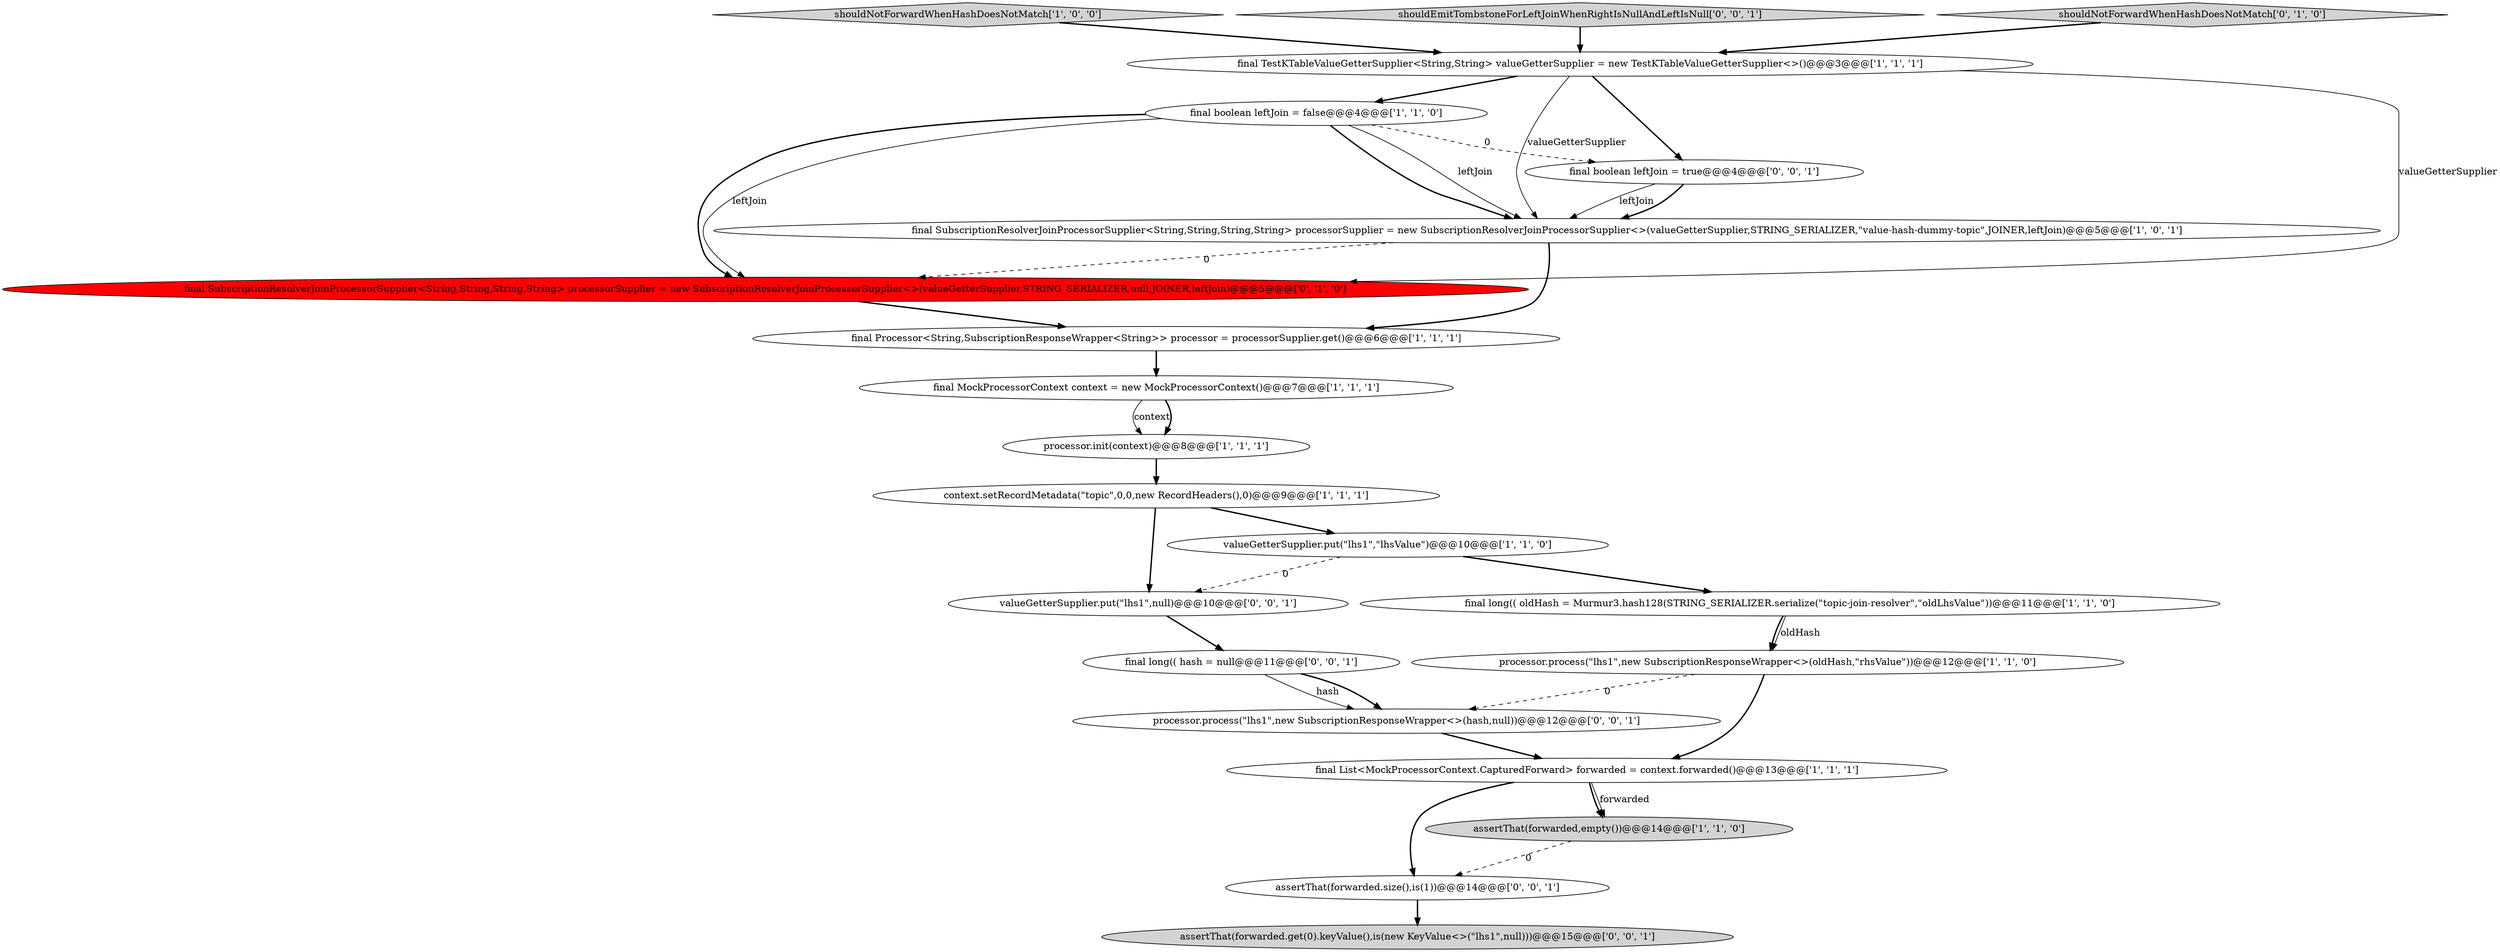 digraph {
7 [style = filled, label = "processor.init(context)@@@8@@@['1', '1', '1']", fillcolor = white, shape = ellipse image = "AAA0AAABBB1BBB"];
11 [style = filled, label = "final TestKTableValueGetterSupplier<String,String> valueGetterSupplier = new TestKTableValueGetterSupplier<>()@@@3@@@['1', '1', '1']", fillcolor = white, shape = ellipse image = "AAA0AAABBB1BBB"];
4 [style = filled, label = "context.setRecordMetadata(\"topic\",0,0,new RecordHeaders(),0)@@@9@@@['1', '1', '1']", fillcolor = white, shape = ellipse image = "AAA0AAABBB1BBB"];
2 [style = filled, label = "final long(( oldHash = Murmur3.hash128(STRING_SERIALIZER.serialize(\"topic-join-resolver\",\"oldLhsValue\"))@@@11@@@['1', '1', '0']", fillcolor = white, shape = ellipse image = "AAA0AAABBB1BBB"];
18 [style = filled, label = "assertThat(forwarded.get(0).keyValue(),is(new KeyValue<>(\"lhs1\",null)))@@@15@@@['0', '0', '1']", fillcolor = lightgray, shape = ellipse image = "AAA0AAABBB3BBB"];
10 [style = filled, label = "shouldNotForwardWhenHashDoesNotMatch['1', '0', '0']", fillcolor = lightgray, shape = diamond image = "AAA0AAABBB1BBB"];
12 [style = filled, label = "final boolean leftJoin = false@@@4@@@['1', '1', '0']", fillcolor = white, shape = ellipse image = "AAA0AAABBB1BBB"];
15 [style = filled, label = "shouldEmitTombstoneForLeftJoinWhenRightIsNullAndLeftIsNull['0', '0', '1']", fillcolor = lightgray, shape = diamond image = "AAA0AAABBB3BBB"];
21 [style = filled, label = "final boolean leftJoin = true@@@4@@@['0', '0', '1']", fillcolor = white, shape = ellipse image = "AAA0AAABBB3BBB"];
9 [style = filled, label = "processor.process(\"lhs1\",new SubscriptionResponseWrapper<>(oldHash,\"rhsValue\"))@@@12@@@['1', '1', '0']", fillcolor = white, shape = ellipse image = "AAA0AAABBB1BBB"];
0 [style = filled, label = "final SubscriptionResolverJoinProcessorSupplier<String,String,String,String> processorSupplier = new SubscriptionResolverJoinProcessorSupplier<>(valueGetterSupplier,STRING_SERIALIZER,\"value-hash-dummy-topic\",JOINER,leftJoin)@@@5@@@['1', '0', '1']", fillcolor = white, shape = ellipse image = "AAA0AAABBB1BBB"];
19 [style = filled, label = "final long(( hash = null@@@11@@@['0', '0', '1']", fillcolor = white, shape = ellipse image = "AAA0AAABBB3BBB"];
16 [style = filled, label = "valueGetterSupplier.put(\"lhs1\",null)@@@10@@@['0', '0', '1']", fillcolor = white, shape = ellipse image = "AAA0AAABBB3BBB"];
20 [style = filled, label = "processor.process(\"lhs1\",new SubscriptionResponseWrapper<>(hash,null))@@@12@@@['0', '0', '1']", fillcolor = white, shape = ellipse image = "AAA0AAABBB3BBB"];
17 [style = filled, label = "assertThat(forwarded.size(),is(1))@@@14@@@['0', '0', '1']", fillcolor = white, shape = ellipse image = "AAA0AAABBB3BBB"];
6 [style = filled, label = "final MockProcessorContext context = new MockProcessorContext()@@@7@@@['1', '1', '1']", fillcolor = white, shape = ellipse image = "AAA0AAABBB1BBB"];
8 [style = filled, label = "final List<MockProcessorContext.CapturedForward> forwarded = context.forwarded()@@@13@@@['1', '1', '1']", fillcolor = white, shape = ellipse image = "AAA0AAABBB1BBB"];
3 [style = filled, label = "final Processor<String,SubscriptionResponseWrapper<String>> processor = processorSupplier.get()@@@6@@@['1', '1', '1']", fillcolor = white, shape = ellipse image = "AAA0AAABBB1BBB"];
5 [style = filled, label = "assertThat(forwarded,empty())@@@14@@@['1', '1', '0']", fillcolor = lightgray, shape = ellipse image = "AAA0AAABBB1BBB"];
1 [style = filled, label = "valueGetterSupplier.put(\"lhs1\",\"lhsValue\")@@@10@@@['1', '1', '0']", fillcolor = white, shape = ellipse image = "AAA0AAABBB1BBB"];
13 [style = filled, label = "final SubscriptionResolverJoinProcessorSupplier<String,String,String,String> processorSupplier = new SubscriptionResolverJoinProcessorSupplier<>(valueGetterSupplier,STRING_SERIALIZER,null,JOINER,leftJoin)@@@5@@@['0', '1', '0']", fillcolor = red, shape = ellipse image = "AAA1AAABBB2BBB"];
14 [style = filled, label = "shouldNotForwardWhenHashDoesNotMatch['0', '1', '0']", fillcolor = lightgray, shape = diamond image = "AAA0AAABBB2BBB"];
0->3 [style = bold, label=""];
9->20 [style = dashed, label="0"];
21->0 [style = solid, label="leftJoin"];
21->0 [style = bold, label=""];
8->5 [style = solid, label="forwarded"];
19->20 [style = bold, label=""];
12->0 [style = solid, label="leftJoin"];
11->21 [style = bold, label=""];
3->6 [style = bold, label=""];
11->12 [style = bold, label=""];
7->4 [style = bold, label=""];
2->9 [style = bold, label=""];
16->19 [style = bold, label=""];
9->8 [style = bold, label=""];
12->0 [style = bold, label=""];
19->20 [style = solid, label="hash"];
12->21 [style = dashed, label="0"];
12->13 [style = solid, label="leftJoin"];
8->17 [style = bold, label=""];
12->13 [style = bold, label=""];
20->8 [style = bold, label=""];
5->17 [style = dashed, label="0"];
15->11 [style = bold, label=""];
8->5 [style = bold, label=""];
13->3 [style = bold, label=""];
11->0 [style = solid, label="valueGetterSupplier"];
11->13 [style = solid, label="valueGetterSupplier"];
1->16 [style = dashed, label="0"];
0->13 [style = dashed, label="0"];
6->7 [style = solid, label="context"];
4->1 [style = bold, label=""];
1->2 [style = bold, label=""];
2->9 [style = solid, label="oldHash"];
6->7 [style = bold, label=""];
14->11 [style = bold, label=""];
17->18 [style = bold, label=""];
4->16 [style = bold, label=""];
10->11 [style = bold, label=""];
}
